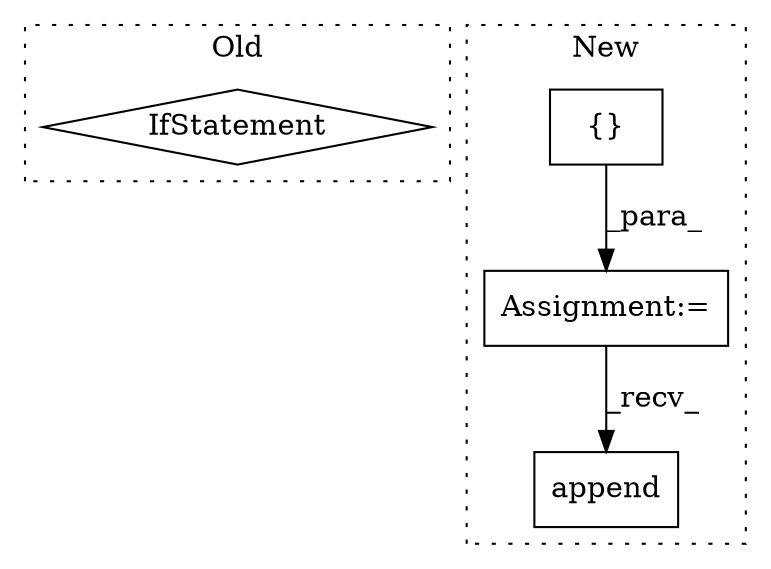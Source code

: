 digraph G {
subgraph cluster0 {
1 [label="IfStatement" a="25" s="2381,2401" l="4,2" shape="diamond"];
label = "Old";
style="dotted";
}
subgraph cluster1 {
2 [label="append" a="32" s="2515,2533" l="7,1" shape="box"];
3 [label="{}" a="4" s="2327,2335" l="1,1" shape="box"];
4 [label="Assignment:=" a="7" s="2317" l="1" shape="box"];
label = "New";
style="dotted";
}
3 -> 4 [label="_para_"];
4 -> 2 [label="_recv_"];
}